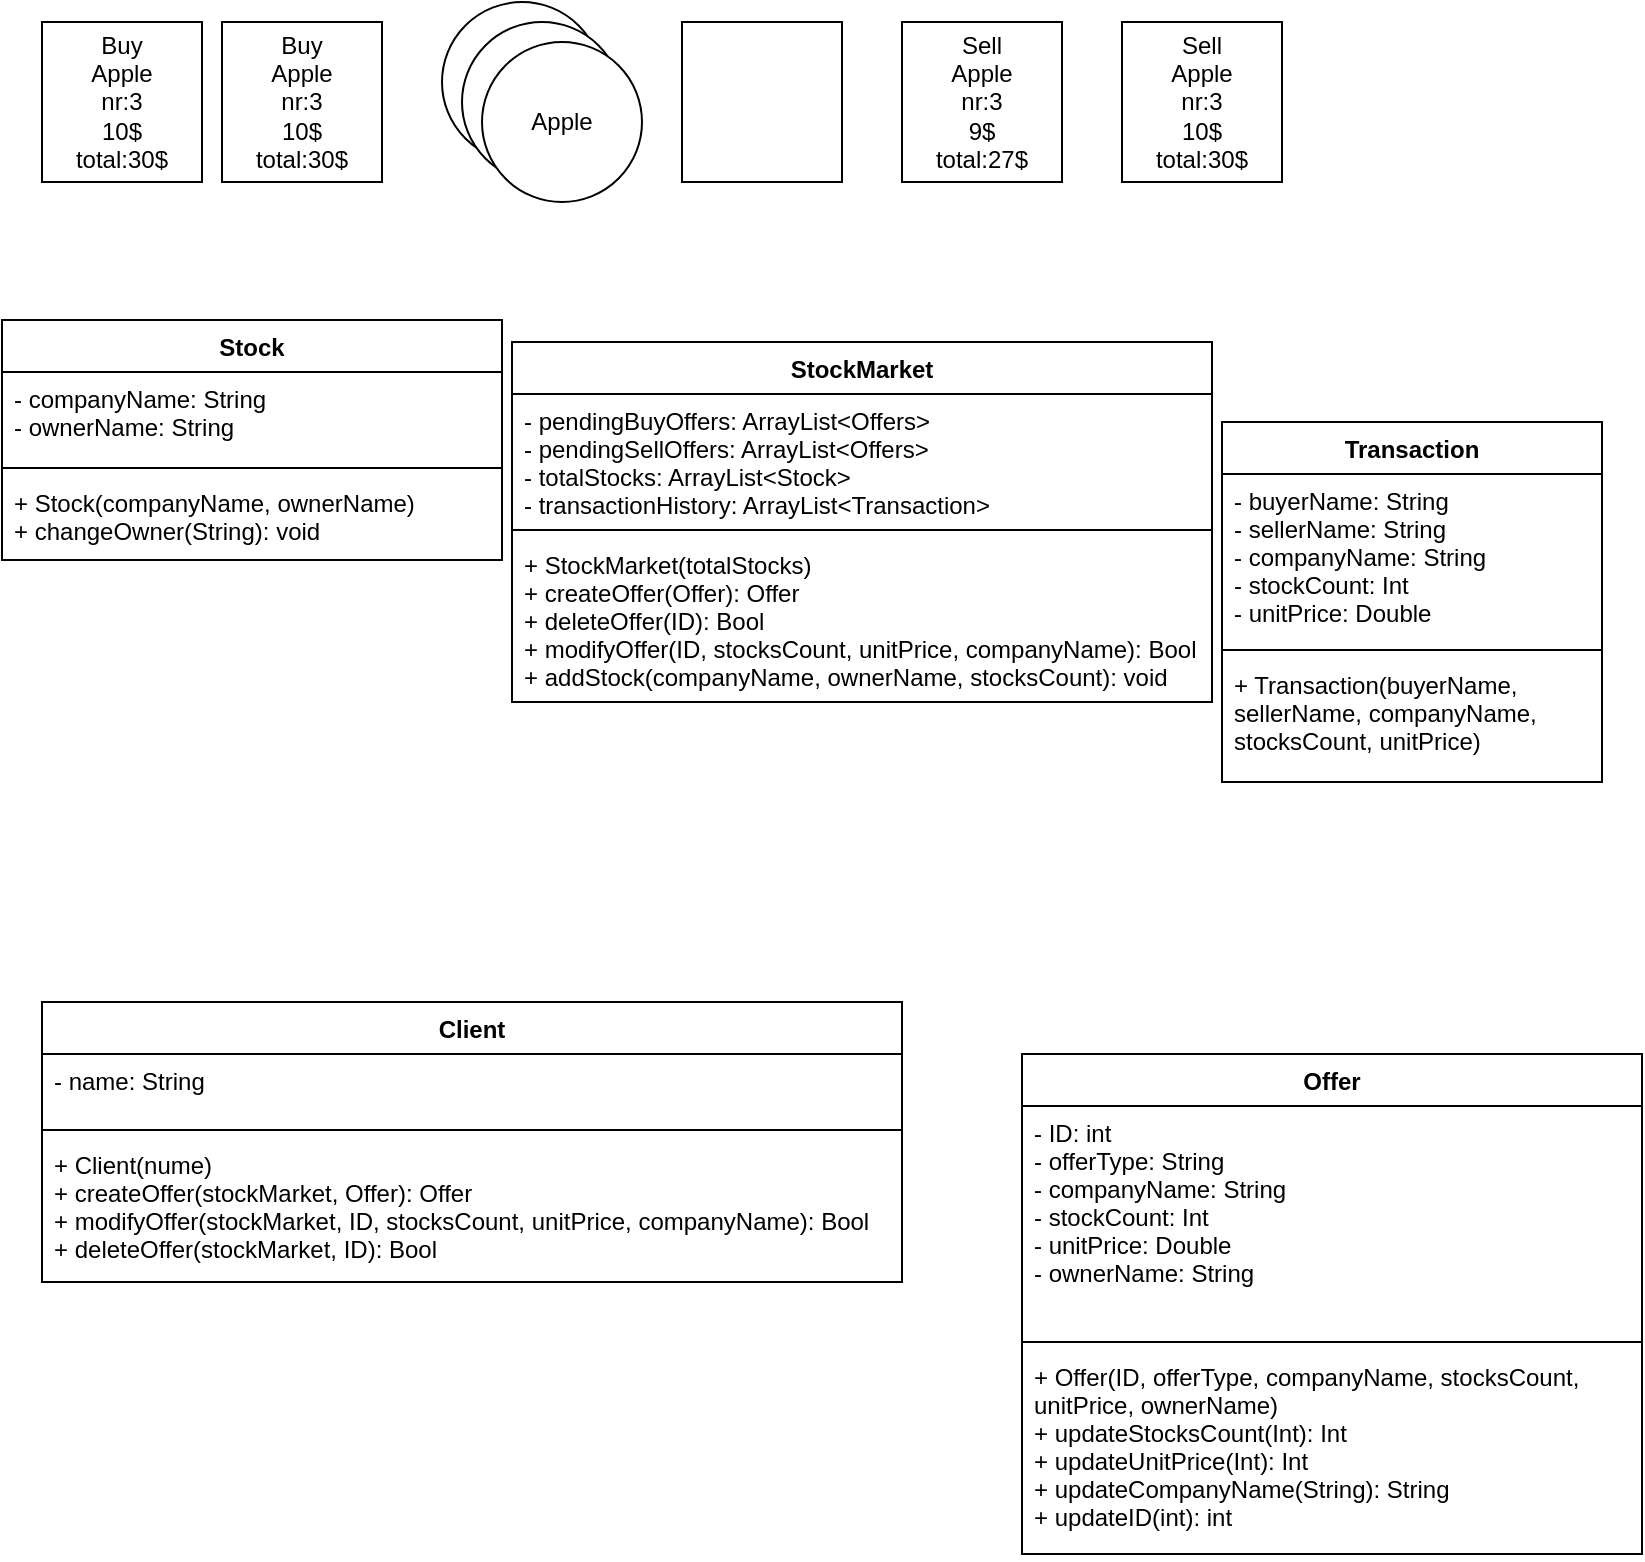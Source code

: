 <mxfile version="12.1.3" type="github" pages="1">
  <diagram id="9Xd_H_KQtADNy7eV2fk2" name="Page-1">
    <mxGraphModel dx="1178" dy="1763" grid="1" gridSize="10" guides="1" tooltips="1" connect="1" arrows="1" fold="1" page="1" pageScale="1" pageWidth="850" pageHeight="1100" math="0" shadow="0">
      <root>
        <mxCell id="0"/>
        <mxCell id="1" parent="0"/>
        <mxCell id="iTe81DwroU4sXbAUzNBc-4" value="StockMarket" style="swimlane;fontStyle=1;align=center;verticalAlign=top;childLayout=stackLayout;horizontal=1;startSize=26;horizontalStack=0;resizeParent=1;resizeParentMax=0;resizeLast=0;collapsible=1;marginBottom=0;" parent="1" vertex="1">
          <mxGeometry x="265" y="80" width="350" height="180" as="geometry"/>
        </mxCell>
        <mxCell id="iTe81DwroU4sXbAUzNBc-5" value="- pendingBuyOffers: ArrayList&lt;Offers&gt;&#xa;- pendingSellOffers: ArrayList&lt;Offers&gt;&#xa;- totalStocks: ArrayList&lt;Stock&gt;&#xa;- transactionHistory: ArrayList&lt;Transaction&gt;" style="text;strokeColor=none;fillColor=none;align=left;verticalAlign=top;spacingLeft=4;spacingRight=4;overflow=hidden;rotatable=0;points=[[0,0.5],[1,0.5]];portConstraint=eastwest;" parent="iTe81DwroU4sXbAUzNBc-4" vertex="1">
          <mxGeometry y="26" width="350" height="64" as="geometry"/>
        </mxCell>
        <mxCell id="iTe81DwroU4sXbAUzNBc-6" value="" style="line;strokeWidth=1;fillColor=none;align=left;verticalAlign=middle;spacingTop=-1;spacingLeft=3;spacingRight=3;rotatable=0;labelPosition=right;points=[];portConstraint=eastwest;" parent="iTe81DwroU4sXbAUzNBc-4" vertex="1">
          <mxGeometry y="90" width="350" height="8" as="geometry"/>
        </mxCell>
        <mxCell id="iTe81DwroU4sXbAUzNBc-7" value="+ StockMarket(totalStocks)&#xa;+ createOffer(Offer): Offer&#xa;+ deleteOffer(ID): Bool&#xa;+ modifyOffer(ID, stocksCount, unitPrice, companyName): Bool &#xa;+ addStock(companyName, ownerName, stocksCount): void" style="text;strokeColor=none;fillColor=none;align=left;verticalAlign=top;spacingLeft=4;spacingRight=4;overflow=hidden;rotatable=0;points=[[0,0.5],[1,0.5]];portConstraint=eastwest;" parent="iTe81DwroU4sXbAUzNBc-4" vertex="1">
          <mxGeometry y="98" width="350" height="82" as="geometry"/>
        </mxCell>
        <mxCell id="iTe81DwroU4sXbAUzNBc-10" value="Buy&lt;br&gt;Apple&lt;br&gt;nr:3&lt;br&gt;10$&lt;br&gt;total:30$" style="whiteSpace=wrap;html=1;aspect=fixed;" parent="1" vertex="1">
          <mxGeometry x="30" y="-80" width="80" height="80" as="geometry"/>
        </mxCell>
        <mxCell id="iTe81DwroU4sXbAUzNBc-11" value="" style="whiteSpace=wrap;html=1;aspect=fixed;" parent="1" vertex="1">
          <mxGeometry x="350" y="-80" width="80" height="80" as="geometry"/>
        </mxCell>
        <mxCell id="iTe81DwroU4sXbAUzNBc-12" value="Sell&lt;br&gt;Apple&lt;br&gt;nr:3&lt;br&gt;10$&lt;br&gt;total:30$" style="whiteSpace=wrap;html=1;aspect=fixed;" parent="1" vertex="1">
          <mxGeometry x="570" y="-80" width="80" height="80" as="geometry"/>
        </mxCell>
        <mxCell id="iTe81DwroU4sXbAUzNBc-13" value="Sell&lt;br&gt;Apple&lt;br&gt;nr:3&lt;br&gt;9$&lt;br&gt;total:27$" style="whiteSpace=wrap;html=1;aspect=fixed;" parent="1" vertex="1">
          <mxGeometry x="460" y="-80" width="80" height="80" as="geometry"/>
        </mxCell>
        <mxCell id="iTe81DwroU4sXbAUzNBc-14" value="Apple" style="ellipse;whiteSpace=wrap;html=1;aspect=fixed;" parent="1" vertex="1">
          <mxGeometry x="230" y="-90" width="80" height="80" as="geometry"/>
        </mxCell>
        <mxCell id="iTe81DwroU4sXbAUzNBc-15" value="Apple" style="ellipse;whiteSpace=wrap;html=1;aspect=fixed;" parent="1" vertex="1">
          <mxGeometry x="240" y="-80" width="80" height="80" as="geometry"/>
        </mxCell>
        <mxCell id="iTe81DwroU4sXbAUzNBc-16" value="Apple" style="ellipse;whiteSpace=wrap;html=1;aspect=fixed;" parent="1" vertex="1">
          <mxGeometry x="250" y="-70" width="80" height="80" as="geometry"/>
        </mxCell>
        <mxCell id="iTe81DwroU4sXbAUzNBc-18" value="Stock" style="swimlane;fontStyle=1;align=center;verticalAlign=top;childLayout=stackLayout;horizontal=1;startSize=26;horizontalStack=0;resizeParent=1;resizeParentMax=0;resizeLast=0;collapsible=1;marginBottom=0;" parent="1" vertex="1">
          <mxGeometry x="10" y="69" width="250" height="120" as="geometry"/>
        </mxCell>
        <mxCell id="iTe81DwroU4sXbAUzNBc-19" value="- companyName: String&#xa;- ownerName: String" style="text;strokeColor=none;fillColor=none;align=left;verticalAlign=top;spacingLeft=4;spacingRight=4;overflow=hidden;rotatable=0;points=[[0,0.5],[1,0.5]];portConstraint=eastwest;" parent="iTe81DwroU4sXbAUzNBc-18" vertex="1">
          <mxGeometry y="26" width="250" height="44" as="geometry"/>
        </mxCell>
        <mxCell id="iTe81DwroU4sXbAUzNBc-20" value="" style="line;strokeWidth=1;fillColor=none;align=left;verticalAlign=middle;spacingTop=-1;spacingLeft=3;spacingRight=3;rotatable=0;labelPosition=right;points=[];portConstraint=eastwest;" parent="iTe81DwroU4sXbAUzNBc-18" vertex="1">
          <mxGeometry y="70" width="250" height="8" as="geometry"/>
        </mxCell>
        <mxCell id="iTe81DwroU4sXbAUzNBc-21" value="+ Stock(companyName, ownerName)&#xa;+ changeOwner(String): void" style="text;strokeColor=none;fillColor=none;align=left;verticalAlign=top;spacingLeft=4;spacingRight=4;overflow=hidden;rotatable=0;points=[[0,0.5],[1,0.5]];portConstraint=eastwest;" parent="iTe81DwroU4sXbAUzNBc-18" vertex="1">
          <mxGeometry y="78" width="250" height="42" as="geometry"/>
        </mxCell>
        <mxCell id="iTe81DwroU4sXbAUzNBc-22" value="Client" style="swimlane;fontStyle=1;align=center;verticalAlign=top;childLayout=stackLayout;horizontal=1;startSize=26;horizontalStack=0;resizeParent=1;resizeParentMax=0;resizeLast=0;collapsible=1;marginBottom=0;" parent="1" vertex="1">
          <mxGeometry x="30" y="410" width="430" height="140" as="geometry"/>
        </mxCell>
        <mxCell id="iTe81DwroU4sXbAUzNBc-23" value="- name: String" style="text;strokeColor=none;fillColor=none;align=left;verticalAlign=top;spacingLeft=4;spacingRight=4;overflow=hidden;rotatable=0;points=[[0,0.5],[1,0.5]];portConstraint=eastwest;" parent="iTe81DwroU4sXbAUzNBc-22" vertex="1">
          <mxGeometry y="26" width="430" height="34" as="geometry"/>
        </mxCell>
        <mxCell id="iTe81DwroU4sXbAUzNBc-24" value="" style="line;strokeWidth=1;fillColor=none;align=left;verticalAlign=middle;spacingTop=-1;spacingLeft=3;spacingRight=3;rotatable=0;labelPosition=right;points=[];portConstraint=eastwest;" parent="iTe81DwroU4sXbAUzNBc-22" vertex="1">
          <mxGeometry y="60" width="430" height="8" as="geometry"/>
        </mxCell>
        <mxCell id="iTe81DwroU4sXbAUzNBc-25" value="+ Client(nume)&#xa;+ createOffer(stockMarket, Offer): Offer&#xa;+ modifyOffer(stockMarket, ID, stocksCount, unitPrice, companyName): Bool&#xa;+ deleteOffer(stockMarket, ID): Bool" style="text;strokeColor=none;fillColor=none;align=left;verticalAlign=top;spacingLeft=4;spacingRight=4;overflow=hidden;rotatable=0;points=[[0,0.5],[1,0.5]];portConstraint=eastwest;" parent="iTe81DwroU4sXbAUzNBc-22" vertex="1">
          <mxGeometry y="68" width="430" height="72" as="geometry"/>
        </mxCell>
        <mxCell id="iTe81DwroU4sXbAUzNBc-26" value="Offer" style="swimlane;fontStyle=1;align=center;verticalAlign=top;childLayout=stackLayout;horizontal=1;startSize=26;horizontalStack=0;resizeParent=1;resizeParentMax=0;resizeLast=0;collapsible=1;marginBottom=0;" parent="1" vertex="1">
          <mxGeometry x="520" y="436" width="310" height="250" as="geometry"/>
        </mxCell>
        <mxCell id="iTe81DwroU4sXbAUzNBc-27" value="- ID: int&#xa;- offerType: String&#xa;- companyName: String&#xa;- stockCount: Int&#xa;- unitPrice: Double&#xa;- ownerName: String" style="text;strokeColor=none;fillColor=none;align=left;verticalAlign=top;spacingLeft=4;spacingRight=4;overflow=hidden;rotatable=0;points=[[0,0.5],[1,0.5]];portConstraint=eastwest;" parent="iTe81DwroU4sXbAUzNBc-26" vertex="1">
          <mxGeometry y="26" width="310" height="114" as="geometry"/>
        </mxCell>
        <mxCell id="iTe81DwroU4sXbAUzNBc-28" value="" style="line;strokeWidth=1;fillColor=none;align=left;verticalAlign=middle;spacingTop=-1;spacingLeft=3;spacingRight=3;rotatable=0;labelPosition=right;points=[];portConstraint=eastwest;" parent="iTe81DwroU4sXbAUzNBc-26" vertex="1">
          <mxGeometry y="140" width="310" height="8" as="geometry"/>
        </mxCell>
        <mxCell id="iTe81DwroU4sXbAUzNBc-29" value="+ Offer(ID, offerType, companyName, stocksCount,&#xa;unitPrice, ownerName)&#xa;+ updateStocksCount(Int): Int&#xa;+ updateUnitPrice(Int): Int&#xa;+ updateCompanyName(String): String&#xa;+ updateID(int): int&#xa;" style="text;strokeColor=none;fillColor=none;align=left;verticalAlign=top;spacingLeft=4;spacingRight=4;overflow=hidden;rotatable=0;points=[[0,0.5],[1,0.5]];portConstraint=eastwest;" parent="iTe81DwroU4sXbAUzNBc-26" vertex="1">
          <mxGeometry y="148" width="310" height="102" as="geometry"/>
        </mxCell>
        <mxCell id="iTe81DwroU4sXbAUzNBc-30" value="Buy&lt;br&gt;Apple&lt;br&gt;nr:3&lt;br&gt;10$&lt;br&gt;total:30$" style="whiteSpace=wrap;html=1;aspect=fixed;" parent="1" vertex="1">
          <mxGeometry x="120" y="-80" width="80" height="80" as="geometry"/>
        </mxCell>
        <mxCell id="iTe81DwroU4sXbAUzNBc-31" value="Transaction" style="swimlane;fontStyle=1;align=center;verticalAlign=top;childLayout=stackLayout;horizontal=1;startSize=26;horizontalStack=0;resizeParent=1;resizeParentMax=0;resizeLast=0;collapsible=1;marginBottom=0;" parent="1" vertex="1">
          <mxGeometry x="620" y="120" width="190" height="180" as="geometry"/>
        </mxCell>
        <mxCell id="iTe81DwroU4sXbAUzNBc-32" value="- buyerName: String&#xa;- sellerName: String&#xa;- companyName: String&#xa;- stockCount: Int&#xa;- unitPrice: Double" style="text;strokeColor=none;fillColor=none;align=left;verticalAlign=top;spacingLeft=4;spacingRight=4;overflow=hidden;rotatable=0;points=[[0,0.5],[1,0.5]];portConstraint=eastwest;" parent="iTe81DwroU4sXbAUzNBc-31" vertex="1">
          <mxGeometry y="26" width="190" height="84" as="geometry"/>
        </mxCell>
        <mxCell id="iTe81DwroU4sXbAUzNBc-33" value="" style="line;strokeWidth=1;fillColor=none;align=left;verticalAlign=middle;spacingTop=-1;spacingLeft=3;spacingRight=3;rotatable=0;labelPosition=right;points=[];portConstraint=eastwest;" parent="iTe81DwroU4sXbAUzNBc-31" vertex="1">
          <mxGeometry y="110" width="190" height="8" as="geometry"/>
        </mxCell>
        <mxCell id="iTe81DwroU4sXbAUzNBc-34" value="+ Transaction(buyerName,&#xa;sellerName, companyName, &#xa;stocksCount, unitPrice)" style="text;strokeColor=none;fillColor=none;align=left;verticalAlign=top;spacingLeft=4;spacingRight=4;overflow=hidden;rotatable=0;points=[[0,0.5],[1,0.5]];portConstraint=eastwest;" parent="iTe81DwroU4sXbAUzNBc-31" vertex="1">
          <mxGeometry y="118" width="190" height="62" as="geometry"/>
        </mxCell>
      </root>
    </mxGraphModel>
  </diagram>
</mxfile>
